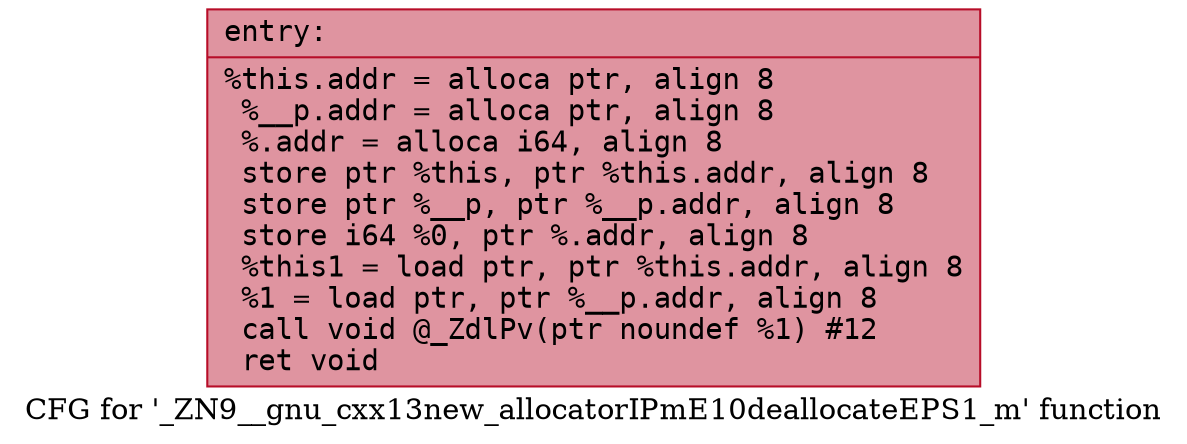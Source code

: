 digraph "CFG for '_ZN9__gnu_cxx13new_allocatorIPmE10deallocateEPS1_m' function" {
	label="CFG for '_ZN9__gnu_cxx13new_allocatorIPmE10deallocateEPS1_m' function";

	Node0x560dc9fef4e0 [shape=record,color="#b70d28ff", style=filled, fillcolor="#b70d2870" fontname="Courier",label="{entry:\l|  %this.addr = alloca ptr, align 8\l  %__p.addr = alloca ptr, align 8\l  %.addr = alloca i64, align 8\l  store ptr %this, ptr %this.addr, align 8\l  store ptr %__p, ptr %__p.addr, align 8\l  store i64 %0, ptr %.addr, align 8\l  %this1 = load ptr, ptr %this.addr, align 8\l  %1 = load ptr, ptr %__p.addr, align 8\l  call void @_ZdlPv(ptr noundef %1) #12\l  ret void\l}"];
}

